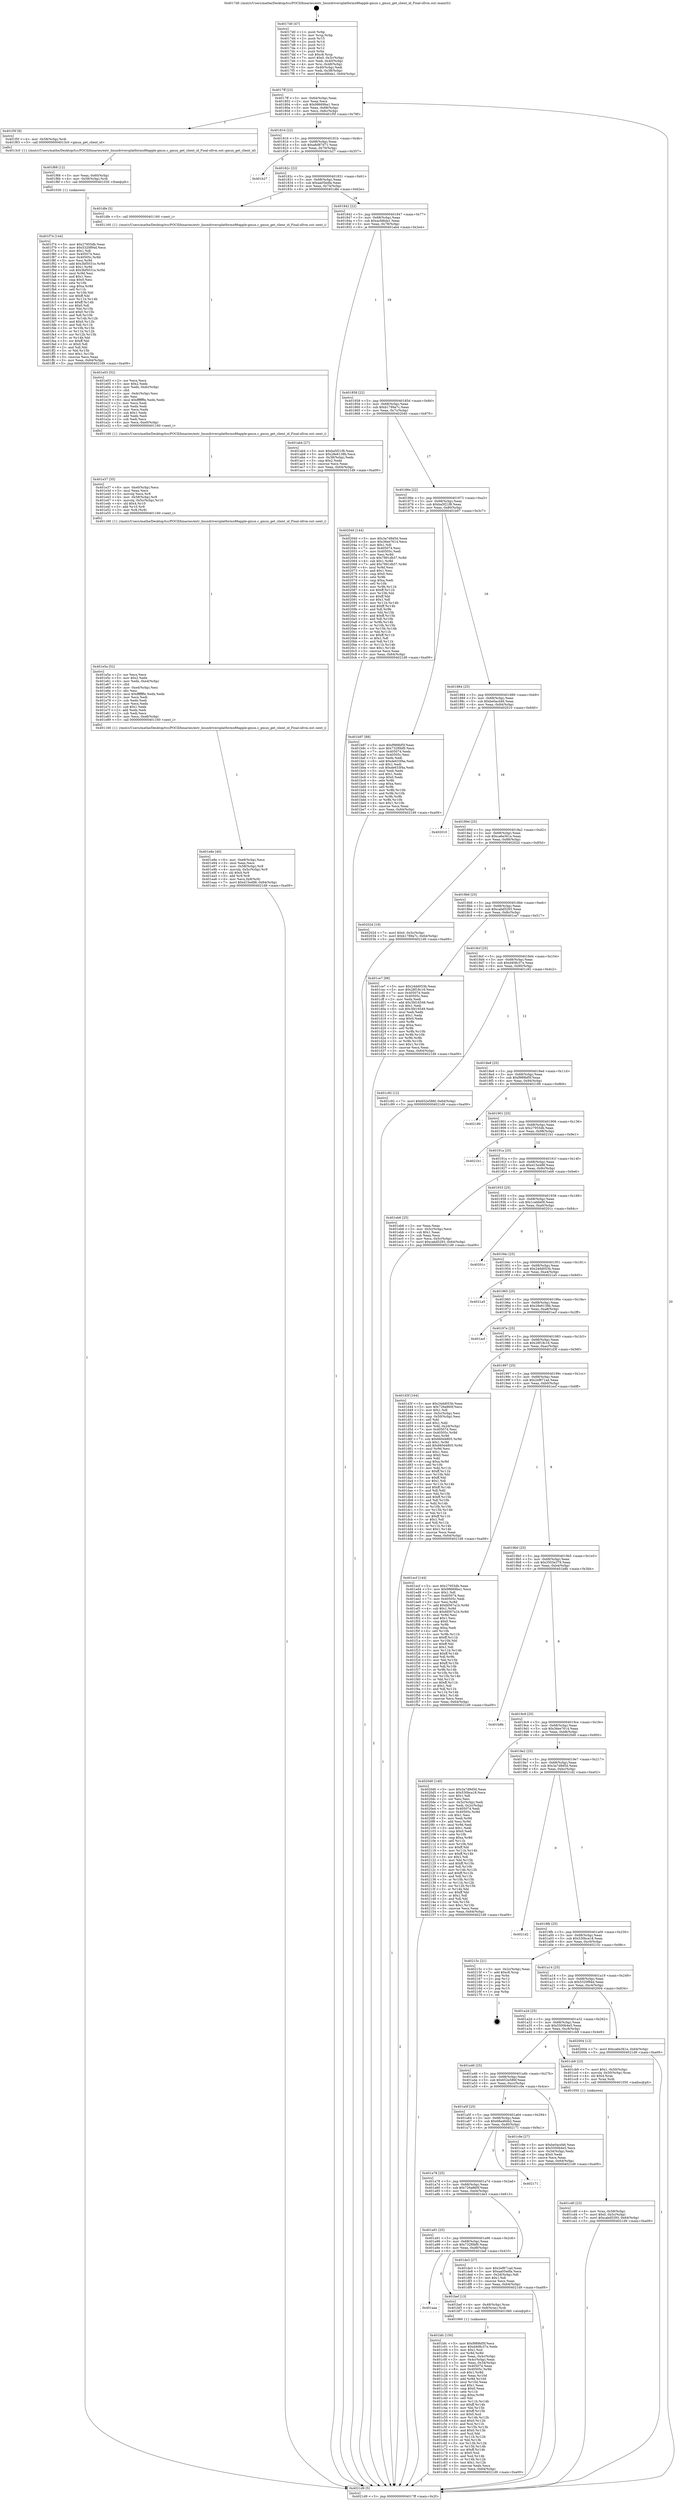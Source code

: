 digraph "0x4017d0" {
  label = "0x4017d0 (/mnt/c/Users/mathe/Desktop/tcc/POCII/binaries/extr_linuxdriversplatformx86apple-gmux.c_gmux_get_client_id_Final-ollvm.out::main(0))"
  labelloc = "t"
  node[shape=record]

  Entry [label="",width=0.3,height=0.3,shape=circle,fillcolor=black,style=filled]
  "0x4017ff" [label="{
     0x4017ff [23]\l
     | [instrs]\l
     &nbsp;&nbsp;0x4017ff \<+3\>: mov -0x64(%rbp),%eax\l
     &nbsp;&nbsp;0x401802 \<+2\>: mov %eax,%ecx\l
     &nbsp;&nbsp;0x401804 \<+6\>: sub $0x98669ba1,%ecx\l
     &nbsp;&nbsp;0x40180a \<+3\>: mov %eax,-0x68(%rbp)\l
     &nbsp;&nbsp;0x40180d \<+3\>: mov %ecx,-0x6c(%rbp)\l
     &nbsp;&nbsp;0x401810 \<+6\>: je 0000000000401f5f \<main+0x78f\>\l
  }"]
  "0x401f5f" [label="{
     0x401f5f [9]\l
     | [instrs]\l
     &nbsp;&nbsp;0x401f5f \<+4\>: mov -0x58(%rbp),%rdi\l
     &nbsp;&nbsp;0x401f63 \<+5\>: call 00000000004013c0 \<gmux_get_client_id\>\l
     | [calls]\l
     &nbsp;&nbsp;0x4013c0 \{1\} (/mnt/c/Users/mathe/Desktop/tcc/POCII/binaries/extr_linuxdriversplatformx86apple-gmux.c_gmux_get_client_id_Final-ollvm.out::gmux_get_client_id)\l
  }"]
  "0x401816" [label="{
     0x401816 [22]\l
     | [instrs]\l
     &nbsp;&nbsp;0x401816 \<+5\>: jmp 000000000040181b \<main+0x4b\>\l
     &nbsp;&nbsp;0x40181b \<+3\>: mov -0x68(%rbp),%eax\l
     &nbsp;&nbsp;0x40181e \<+5\>: sub $0xa8d87d71,%eax\l
     &nbsp;&nbsp;0x401823 \<+3\>: mov %eax,-0x70(%rbp)\l
     &nbsp;&nbsp;0x401826 \<+6\>: je 0000000000401b27 \<main+0x357\>\l
  }"]
  Exit [label="",width=0.3,height=0.3,shape=circle,fillcolor=black,style=filled,peripheries=2]
  "0x401b27" [label="{
     0x401b27\l
  }", style=dashed]
  "0x40182c" [label="{
     0x40182c [22]\l
     | [instrs]\l
     &nbsp;&nbsp;0x40182c \<+5\>: jmp 0000000000401831 \<main+0x61\>\l
     &nbsp;&nbsp;0x401831 \<+3\>: mov -0x68(%rbp),%eax\l
     &nbsp;&nbsp;0x401834 \<+5\>: sub $0xaa05edfa,%eax\l
     &nbsp;&nbsp;0x401839 \<+3\>: mov %eax,-0x74(%rbp)\l
     &nbsp;&nbsp;0x40183c \<+6\>: je 0000000000401dfe \<main+0x62e\>\l
  }"]
  "0x401f74" [label="{
     0x401f74 [144]\l
     | [instrs]\l
     &nbsp;&nbsp;0x401f74 \<+5\>: mov $0x27955db,%eax\l
     &nbsp;&nbsp;0x401f79 \<+5\>: mov $0x5320f94d,%ecx\l
     &nbsp;&nbsp;0x401f7e \<+2\>: mov $0x1,%dl\l
     &nbsp;&nbsp;0x401f80 \<+7\>: mov 0x405074,%esi\l
     &nbsp;&nbsp;0x401f87 \<+8\>: mov 0x40505c,%r8d\l
     &nbsp;&nbsp;0x401f8f \<+3\>: mov %esi,%r9d\l
     &nbsp;&nbsp;0x401f92 \<+7\>: add $0x3bf5031e,%r9d\l
     &nbsp;&nbsp;0x401f99 \<+4\>: sub $0x1,%r9d\l
     &nbsp;&nbsp;0x401f9d \<+7\>: sub $0x3bf5031e,%r9d\l
     &nbsp;&nbsp;0x401fa4 \<+4\>: imul %r9d,%esi\l
     &nbsp;&nbsp;0x401fa8 \<+3\>: and $0x1,%esi\l
     &nbsp;&nbsp;0x401fab \<+3\>: cmp $0x0,%esi\l
     &nbsp;&nbsp;0x401fae \<+4\>: sete %r10b\l
     &nbsp;&nbsp;0x401fb2 \<+4\>: cmp $0xa,%r8d\l
     &nbsp;&nbsp;0x401fb6 \<+4\>: setl %r11b\l
     &nbsp;&nbsp;0x401fba \<+3\>: mov %r10b,%bl\l
     &nbsp;&nbsp;0x401fbd \<+3\>: xor $0xff,%bl\l
     &nbsp;&nbsp;0x401fc0 \<+3\>: mov %r11b,%r14b\l
     &nbsp;&nbsp;0x401fc3 \<+4\>: xor $0xff,%r14b\l
     &nbsp;&nbsp;0x401fc7 \<+3\>: xor $0x0,%dl\l
     &nbsp;&nbsp;0x401fca \<+3\>: mov %bl,%r15b\l
     &nbsp;&nbsp;0x401fcd \<+4\>: and $0x0,%r15b\l
     &nbsp;&nbsp;0x401fd1 \<+3\>: and %dl,%r10b\l
     &nbsp;&nbsp;0x401fd4 \<+3\>: mov %r14b,%r12b\l
     &nbsp;&nbsp;0x401fd7 \<+4\>: and $0x0,%r12b\l
     &nbsp;&nbsp;0x401fdb \<+3\>: and %dl,%r11b\l
     &nbsp;&nbsp;0x401fde \<+3\>: or %r10b,%r15b\l
     &nbsp;&nbsp;0x401fe1 \<+3\>: or %r11b,%r12b\l
     &nbsp;&nbsp;0x401fe4 \<+3\>: xor %r12b,%r15b\l
     &nbsp;&nbsp;0x401fe7 \<+3\>: or %r14b,%bl\l
     &nbsp;&nbsp;0x401fea \<+3\>: xor $0xff,%bl\l
     &nbsp;&nbsp;0x401fed \<+3\>: or $0x0,%dl\l
     &nbsp;&nbsp;0x401ff0 \<+2\>: and %dl,%bl\l
     &nbsp;&nbsp;0x401ff2 \<+3\>: or %bl,%r15b\l
     &nbsp;&nbsp;0x401ff5 \<+4\>: test $0x1,%r15b\l
     &nbsp;&nbsp;0x401ff9 \<+3\>: cmovne %ecx,%eax\l
     &nbsp;&nbsp;0x401ffc \<+3\>: mov %eax,-0x64(%rbp)\l
     &nbsp;&nbsp;0x401fff \<+5\>: jmp 00000000004021d9 \<main+0xa09\>\l
  }"]
  "0x401dfe" [label="{
     0x401dfe [5]\l
     | [instrs]\l
     &nbsp;&nbsp;0x401dfe \<+5\>: call 0000000000401160 \<next_i\>\l
     | [calls]\l
     &nbsp;&nbsp;0x401160 \{1\} (/mnt/c/Users/mathe/Desktop/tcc/POCII/binaries/extr_linuxdriversplatformx86apple-gmux.c_gmux_get_client_id_Final-ollvm.out::next_i)\l
  }"]
  "0x401842" [label="{
     0x401842 [22]\l
     | [instrs]\l
     &nbsp;&nbsp;0x401842 \<+5\>: jmp 0000000000401847 \<main+0x77\>\l
     &nbsp;&nbsp;0x401847 \<+3\>: mov -0x68(%rbp),%eax\l
     &nbsp;&nbsp;0x40184a \<+5\>: sub $0xacfd6da1,%eax\l
     &nbsp;&nbsp;0x40184f \<+3\>: mov %eax,-0x78(%rbp)\l
     &nbsp;&nbsp;0x401852 \<+6\>: je 0000000000401ab4 \<main+0x2e4\>\l
  }"]
  "0x401f68" [label="{
     0x401f68 [12]\l
     | [instrs]\l
     &nbsp;&nbsp;0x401f68 \<+3\>: mov %eax,-0x60(%rbp)\l
     &nbsp;&nbsp;0x401f6b \<+4\>: mov -0x58(%rbp),%rdi\l
     &nbsp;&nbsp;0x401f6f \<+5\>: call 0000000000401030 \<free@plt\>\l
     | [calls]\l
     &nbsp;&nbsp;0x401030 \{1\} (unknown)\l
  }"]
  "0x401ab4" [label="{
     0x401ab4 [27]\l
     | [instrs]\l
     &nbsp;&nbsp;0x401ab4 \<+5\>: mov $0xba5f21f6,%eax\l
     &nbsp;&nbsp;0x401ab9 \<+5\>: mov $0x28e6138b,%ecx\l
     &nbsp;&nbsp;0x401abe \<+3\>: mov -0x38(%rbp),%edx\l
     &nbsp;&nbsp;0x401ac1 \<+3\>: cmp $0x2,%edx\l
     &nbsp;&nbsp;0x401ac4 \<+3\>: cmovne %ecx,%eax\l
     &nbsp;&nbsp;0x401ac7 \<+3\>: mov %eax,-0x64(%rbp)\l
     &nbsp;&nbsp;0x401aca \<+5\>: jmp 00000000004021d9 \<main+0xa09\>\l
  }"]
  "0x401858" [label="{
     0x401858 [22]\l
     | [instrs]\l
     &nbsp;&nbsp;0x401858 \<+5\>: jmp 000000000040185d \<main+0x8d\>\l
     &nbsp;&nbsp;0x40185d \<+3\>: mov -0x68(%rbp),%eax\l
     &nbsp;&nbsp;0x401860 \<+5\>: sub $0xb1789a7c,%eax\l
     &nbsp;&nbsp;0x401865 \<+3\>: mov %eax,-0x7c(%rbp)\l
     &nbsp;&nbsp;0x401868 \<+6\>: je 0000000000402040 \<main+0x870\>\l
  }"]
  "0x4021d9" [label="{
     0x4021d9 [5]\l
     | [instrs]\l
     &nbsp;&nbsp;0x4021d9 \<+5\>: jmp 00000000004017ff \<main+0x2f\>\l
  }"]
  "0x4017d0" [label="{
     0x4017d0 [47]\l
     | [instrs]\l
     &nbsp;&nbsp;0x4017d0 \<+1\>: push %rbp\l
     &nbsp;&nbsp;0x4017d1 \<+3\>: mov %rsp,%rbp\l
     &nbsp;&nbsp;0x4017d4 \<+2\>: push %r15\l
     &nbsp;&nbsp;0x4017d6 \<+2\>: push %r14\l
     &nbsp;&nbsp;0x4017d8 \<+2\>: push %r13\l
     &nbsp;&nbsp;0x4017da \<+2\>: push %r12\l
     &nbsp;&nbsp;0x4017dc \<+1\>: push %rbx\l
     &nbsp;&nbsp;0x4017dd \<+7\>: sub $0xc8,%rsp\l
     &nbsp;&nbsp;0x4017e4 \<+7\>: movl $0x0,-0x3c(%rbp)\l
     &nbsp;&nbsp;0x4017eb \<+3\>: mov %edi,-0x40(%rbp)\l
     &nbsp;&nbsp;0x4017ee \<+4\>: mov %rsi,-0x48(%rbp)\l
     &nbsp;&nbsp;0x4017f2 \<+3\>: mov -0x40(%rbp),%edi\l
     &nbsp;&nbsp;0x4017f5 \<+3\>: mov %edi,-0x38(%rbp)\l
     &nbsp;&nbsp;0x4017f8 \<+7\>: movl $0xacfd6da1,-0x64(%rbp)\l
  }"]
  "0x401e8e" [label="{
     0x401e8e [40]\l
     | [instrs]\l
     &nbsp;&nbsp;0x401e8e \<+6\>: mov -0xe8(%rbp),%ecx\l
     &nbsp;&nbsp;0x401e94 \<+3\>: imul %eax,%ecx\l
     &nbsp;&nbsp;0x401e97 \<+4\>: mov -0x58(%rbp),%r8\l
     &nbsp;&nbsp;0x401e9b \<+4\>: movslq -0x5c(%rbp),%r9\l
     &nbsp;&nbsp;0x401e9f \<+4\>: shl $0x4,%r9\l
     &nbsp;&nbsp;0x401ea3 \<+3\>: add %r9,%r8\l
     &nbsp;&nbsp;0x401ea6 \<+4\>: mov %ecx,0x8(%r8)\l
     &nbsp;&nbsp;0x401eaa \<+7\>: movl $0xd15e488,-0x64(%rbp)\l
     &nbsp;&nbsp;0x401eb1 \<+5\>: jmp 00000000004021d9 \<main+0xa09\>\l
  }"]
  "0x402040" [label="{
     0x402040 [144]\l
     | [instrs]\l
     &nbsp;&nbsp;0x402040 \<+5\>: mov $0x3a7d9d5d,%eax\l
     &nbsp;&nbsp;0x402045 \<+5\>: mov $0x36ee7614,%ecx\l
     &nbsp;&nbsp;0x40204a \<+2\>: mov $0x1,%dl\l
     &nbsp;&nbsp;0x40204c \<+7\>: mov 0x405074,%esi\l
     &nbsp;&nbsp;0x402053 \<+7\>: mov 0x40505c,%edi\l
     &nbsp;&nbsp;0x40205a \<+3\>: mov %esi,%r8d\l
     &nbsp;&nbsp;0x40205d \<+7\>: sub $0x7891db57,%r8d\l
     &nbsp;&nbsp;0x402064 \<+4\>: sub $0x1,%r8d\l
     &nbsp;&nbsp;0x402068 \<+7\>: add $0x7891db57,%r8d\l
     &nbsp;&nbsp;0x40206f \<+4\>: imul %r8d,%esi\l
     &nbsp;&nbsp;0x402073 \<+3\>: and $0x1,%esi\l
     &nbsp;&nbsp;0x402076 \<+3\>: cmp $0x0,%esi\l
     &nbsp;&nbsp;0x402079 \<+4\>: sete %r9b\l
     &nbsp;&nbsp;0x40207d \<+3\>: cmp $0xa,%edi\l
     &nbsp;&nbsp;0x402080 \<+4\>: setl %r10b\l
     &nbsp;&nbsp;0x402084 \<+3\>: mov %r9b,%r11b\l
     &nbsp;&nbsp;0x402087 \<+4\>: xor $0xff,%r11b\l
     &nbsp;&nbsp;0x40208b \<+3\>: mov %r10b,%bl\l
     &nbsp;&nbsp;0x40208e \<+3\>: xor $0xff,%bl\l
     &nbsp;&nbsp;0x402091 \<+3\>: xor $0x1,%dl\l
     &nbsp;&nbsp;0x402094 \<+3\>: mov %r11b,%r14b\l
     &nbsp;&nbsp;0x402097 \<+4\>: and $0xff,%r14b\l
     &nbsp;&nbsp;0x40209b \<+3\>: and %dl,%r9b\l
     &nbsp;&nbsp;0x40209e \<+3\>: mov %bl,%r15b\l
     &nbsp;&nbsp;0x4020a1 \<+4\>: and $0xff,%r15b\l
     &nbsp;&nbsp;0x4020a5 \<+3\>: and %dl,%r10b\l
     &nbsp;&nbsp;0x4020a8 \<+3\>: or %r9b,%r14b\l
     &nbsp;&nbsp;0x4020ab \<+3\>: or %r10b,%r15b\l
     &nbsp;&nbsp;0x4020ae \<+3\>: xor %r15b,%r14b\l
     &nbsp;&nbsp;0x4020b1 \<+3\>: or %bl,%r11b\l
     &nbsp;&nbsp;0x4020b4 \<+4\>: xor $0xff,%r11b\l
     &nbsp;&nbsp;0x4020b8 \<+3\>: or $0x1,%dl\l
     &nbsp;&nbsp;0x4020bb \<+3\>: and %dl,%r11b\l
     &nbsp;&nbsp;0x4020be \<+3\>: or %r11b,%r14b\l
     &nbsp;&nbsp;0x4020c1 \<+4\>: test $0x1,%r14b\l
     &nbsp;&nbsp;0x4020c5 \<+3\>: cmovne %ecx,%eax\l
     &nbsp;&nbsp;0x4020c8 \<+3\>: mov %eax,-0x64(%rbp)\l
     &nbsp;&nbsp;0x4020cb \<+5\>: jmp 00000000004021d9 \<main+0xa09\>\l
  }"]
  "0x40186e" [label="{
     0x40186e [22]\l
     | [instrs]\l
     &nbsp;&nbsp;0x40186e \<+5\>: jmp 0000000000401873 \<main+0xa3\>\l
     &nbsp;&nbsp;0x401873 \<+3\>: mov -0x68(%rbp),%eax\l
     &nbsp;&nbsp;0x401876 \<+5\>: sub $0xba5f21f6,%eax\l
     &nbsp;&nbsp;0x40187b \<+3\>: mov %eax,-0x80(%rbp)\l
     &nbsp;&nbsp;0x40187e \<+6\>: je 0000000000401b97 \<main+0x3c7\>\l
  }"]
  "0x401e5a" [label="{
     0x401e5a [52]\l
     | [instrs]\l
     &nbsp;&nbsp;0x401e5a \<+2\>: xor %ecx,%ecx\l
     &nbsp;&nbsp;0x401e5c \<+5\>: mov $0x2,%edx\l
     &nbsp;&nbsp;0x401e61 \<+6\>: mov %edx,-0xe4(%rbp)\l
     &nbsp;&nbsp;0x401e67 \<+1\>: cltd\l
     &nbsp;&nbsp;0x401e68 \<+6\>: mov -0xe4(%rbp),%esi\l
     &nbsp;&nbsp;0x401e6e \<+2\>: idiv %esi\l
     &nbsp;&nbsp;0x401e70 \<+6\>: imul $0xfffffffe,%edx,%edx\l
     &nbsp;&nbsp;0x401e76 \<+2\>: mov %ecx,%edi\l
     &nbsp;&nbsp;0x401e78 \<+2\>: sub %edx,%edi\l
     &nbsp;&nbsp;0x401e7a \<+2\>: mov %ecx,%edx\l
     &nbsp;&nbsp;0x401e7c \<+3\>: sub $0x1,%edx\l
     &nbsp;&nbsp;0x401e7f \<+2\>: add %edx,%edi\l
     &nbsp;&nbsp;0x401e81 \<+2\>: sub %edi,%ecx\l
     &nbsp;&nbsp;0x401e83 \<+6\>: mov %ecx,-0xe8(%rbp)\l
     &nbsp;&nbsp;0x401e89 \<+5\>: call 0000000000401160 \<next_i\>\l
     | [calls]\l
     &nbsp;&nbsp;0x401160 \{1\} (/mnt/c/Users/mathe/Desktop/tcc/POCII/binaries/extr_linuxdriversplatformx86apple-gmux.c_gmux_get_client_id_Final-ollvm.out::next_i)\l
  }"]
  "0x401b97" [label="{
     0x401b97 [88]\l
     | [instrs]\l
     &nbsp;&nbsp;0x401b97 \<+5\>: mov $0xf989bf5f,%eax\l
     &nbsp;&nbsp;0x401b9c \<+5\>: mov $0x732f0bf0,%ecx\l
     &nbsp;&nbsp;0x401ba1 \<+7\>: mov 0x405074,%edx\l
     &nbsp;&nbsp;0x401ba8 \<+7\>: mov 0x40505c,%esi\l
     &nbsp;&nbsp;0x401baf \<+2\>: mov %edx,%edi\l
     &nbsp;&nbsp;0x401bb1 \<+6\>: add $0xde633f4a,%edi\l
     &nbsp;&nbsp;0x401bb7 \<+3\>: sub $0x1,%edi\l
     &nbsp;&nbsp;0x401bba \<+6\>: sub $0xde633f4a,%edi\l
     &nbsp;&nbsp;0x401bc0 \<+3\>: imul %edi,%edx\l
     &nbsp;&nbsp;0x401bc3 \<+3\>: and $0x1,%edx\l
     &nbsp;&nbsp;0x401bc6 \<+3\>: cmp $0x0,%edx\l
     &nbsp;&nbsp;0x401bc9 \<+4\>: sete %r8b\l
     &nbsp;&nbsp;0x401bcd \<+3\>: cmp $0xa,%esi\l
     &nbsp;&nbsp;0x401bd0 \<+4\>: setl %r9b\l
     &nbsp;&nbsp;0x401bd4 \<+3\>: mov %r8b,%r10b\l
     &nbsp;&nbsp;0x401bd7 \<+3\>: and %r9b,%r10b\l
     &nbsp;&nbsp;0x401bda \<+3\>: xor %r9b,%r8b\l
     &nbsp;&nbsp;0x401bdd \<+3\>: or %r8b,%r10b\l
     &nbsp;&nbsp;0x401be0 \<+4\>: test $0x1,%r10b\l
     &nbsp;&nbsp;0x401be4 \<+3\>: cmovne %ecx,%eax\l
     &nbsp;&nbsp;0x401be7 \<+3\>: mov %eax,-0x64(%rbp)\l
     &nbsp;&nbsp;0x401bea \<+5\>: jmp 00000000004021d9 \<main+0xa09\>\l
  }"]
  "0x401884" [label="{
     0x401884 [25]\l
     | [instrs]\l
     &nbsp;&nbsp;0x401884 \<+5\>: jmp 0000000000401889 \<main+0xb9\>\l
     &nbsp;&nbsp;0x401889 \<+3\>: mov -0x68(%rbp),%eax\l
     &nbsp;&nbsp;0x40188c \<+5\>: sub $0xbe0acd46,%eax\l
     &nbsp;&nbsp;0x401891 \<+6\>: mov %eax,-0x84(%rbp)\l
     &nbsp;&nbsp;0x401897 \<+6\>: je 0000000000402010 \<main+0x840\>\l
  }"]
  "0x401e37" [label="{
     0x401e37 [35]\l
     | [instrs]\l
     &nbsp;&nbsp;0x401e37 \<+6\>: mov -0xe0(%rbp),%ecx\l
     &nbsp;&nbsp;0x401e3d \<+3\>: imul %eax,%ecx\l
     &nbsp;&nbsp;0x401e40 \<+3\>: movslq %ecx,%r8\l
     &nbsp;&nbsp;0x401e43 \<+4\>: mov -0x58(%rbp),%r9\l
     &nbsp;&nbsp;0x401e47 \<+4\>: movslq -0x5c(%rbp),%r10\l
     &nbsp;&nbsp;0x401e4b \<+4\>: shl $0x4,%r10\l
     &nbsp;&nbsp;0x401e4f \<+3\>: add %r10,%r9\l
     &nbsp;&nbsp;0x401e52 \<+3\>: mov %r8,(%r9)\l
     &nbsp;&nbsp;0x401e55 \<+5\>: call 0000000000401160 \<next_i\>\l
     | [calls]\l
     &nbsp;&nbsp;0x401160 \{1\} (/mnt/c/Users/mathe/Desktop/tcc/POCII/binaries/extr_linuxdriversplatformx86apple-gmux.c_gmux_get_client_id_Final-ollvm.out::next_i)\l
  }"]
  "0x402010" [label="{
     0x402010\l
  }", style=dashed]
  "0x40189d" [label="{
     0x40189d [25]\l
     | [instrs]\l
     &nbsp;&nbsp;0x40189d \<+5\>: jmp 00000000004018a2 \<main+0xd2\>\l
     &nbsp;&nbsp;0x4018a2 \<+3\>: mov -0x68(%rbp),%eax\l
     &nbsp;&nbsp;0x4018a5 \<+5\>: sub $0xca6e361e,%eax\l
     &nbsp;&nbsp;0x4018aa \<+6\>: mov %eax,-0x88(%rbp)\l
     &nbsp;&nbsp;0x4018b0 \<+6\>: je 000000000040202d \<main+0x85d\>\l
  }"]
  "0x401e03" [label="{
     0x401e03 [52]\l
     | [instrs]\l
     &nbsp;&nbsp;0x401e03 \<+2\>: xor %ecx,%ecx\l
     &nbsp;&nbsp;0x401e05 \<+5\>: mov $0x2,%edx\l
     &nbsp;&nbsp;0x401e0a \<+6\>: mov %edx,-0xdc(%rbp)\l
     &nbsp;&nbsp;0x401e10 \<+1\>: cltd\l
     &nbsp;&nbsp;0x401e11 \<+6\>: mov -0xdc(%rbp),%esi\l
     &nbsp;&nbsp;0x401e17 \<+2\>: idiv %esi\l
     &nbsp;&nbsp;0x401e19 \<+6\>: imul $0xfffffffe,%edx,%edx\l
     &nbsp;&nbsp;0x401e1f \<+2\>: mov %ecx,%edi\l
     &nbsp;&nbsp;0x401e21 \<+2\>: sub %edx,%edi\l
     &nbsp;&nbsp;0x401e23 \<+2\>: mov %ecx,%edx\l
     &nbsp;&nbsp;0x401e25 \<+3\>: sub $0x1,%edx\l
     &nbsp;&nbsp;0x401e28 \<+2\>: add %edx,%edi\l
     &nbsp;&nbsp;0x401e2a \<+2\>: sub %edi,%ecx\l
     &nbsp;&nbsp;0x401e2c \<+6\>: mov %ecx,-0xe0(%rbp)\l
     &nbsp;&nbsp;0x401e32 \<+5\>: call 0000000000401160 \<next_i\>\l
     | [calls]\l
     &nbsp;&nbsp;0x401160 \{1\} (/mnt/c/Users/mathe/Desktop/tcc/POCII/binaries/extr_linuxdriversplatformx86apple-gmux.c_gmux_get_client_id_Final-ollvm.out::next_i)\l
  }"]
  "0x40202d" [label="{
     0x40202d [19]\l
     | [instrs]\l
     &nbsp;&nbsp;0x40202d \<+7\>: movl $0x0,-0x3c(%rbp)\l
     &nbsp;&nbsp;0x402034 \<+7\>: movl $0xb1789a7c,-0x64(%rbp)\l
     &nbsp;&nbsp;0x40203b \<+5\>: jmp 00000000004021d9 \<main+0xa09\>\l
  }"]
  "0x4018b6" [label="{
     0x4018b6 [25]\l
     | [instrs]\l
     &nbsp;&nbsp;0x4018b6 \<+5\>: jmp 00000000004018bb \<main+0xeb\>\l
     &nbsp;&nbsp;0x4018bb \<+3\>: mov -0x68(%rbp),%eax\l
     &nbsp;&nbsp;0x4018be \<+5\>: sub $0xcabd5293,%eax\l
     &nbsp;&nbsp;0x4018c3 \<+6\>: mov %eax,-0x8c(%rbp)\l
     &nbsp;&nbsp;0x4018c9 \<+6\>: je 0000000000401ce7 \<main+0x517\>\l
  }"]
  "0x401cd0" [label="{
     0x401cd0 [23]\l
     | [instrs]\l
     &nbsp;&nbsp;0x401cd0 \<+4\>: mov %rax,-0x58(%rbp)\l
     &nbsp;&nbsp;0x401cd4 \<+7\>: movl $0x0,-0x5c(%rbp)\l
     &nbsp;&nbsp;0x401cdb \<+7\>: movl $0xcabd5293,-0x64(%rbp)\l
     &nbsp;&nbsp;0x401ce2 \<+5\>: jmp 00000000004021d9 \<main+0xa09\>\l
  }"]
  "0x401ce7" [label="{
     0x401ce7 [88]\l
     | [instrs]\l
     &nbsp;&nbsp;0x401ce7 \<+5\>: mov $0x24dd053b,%eax\l
     &nbsp;&nbsp;0x401cec \<+5\>: mov $0x28f18c16,%ecx\l
     &nbsp;&nbsp;0x401cf1 \<+7\>: mov 0x405074,%edx\l
     &nbsp;&nbsp;0x401cf8 \<+7\>: mov 0x40505c,%esi\l
     &nbsp;&nbsp;0x401cff \<+2\>: mov %edx,%edi\l
     &nbsp;&nbsp;0x401d01 \<+6\>: add $0x3fd16549,%edi\l
     &nbsp;&nbsp;0x401d07 \<+3\>: sub $0x1,%edi\l
     &nbsp;&nbsp;0x401d0a \<+6\>: sub $0x3fd16549,%edi\l
     &nbsp;&nbsp;0x401d10 \<+3\>: imul %edi,%edx\l
     &nbsp;&nbsp;0x401d13 \<+3\>: and $0x1,%edx\l
     &nbsp;&nbsp;0x401d16 \<+3\>: cmp $0x0,%edx\l
     &nbsp;&nbsp;0x401d19 \<+4\>: sete %r8b\l
     &nbsp;&nbsp;0x401d1d \<+3\>: cmp $0xa,%esi\l
     &nbsp;&nbsp;0x401d20 \<+4\>: setl %r9b\l
     &nbsp;&nbsp;0x401d24 \<+3\>: mov %r8b,%r10b\l
     &nbsp;&nbsp;0x401d27 \<+3\>: and %r9b,%r10b\l
     &nbsp;&nbsp;0x401d2a \<+3\>: xor %r9b,%r8b\l
     &nbsp;&nbsp;0x401d2d \<+3\>: or %r8b,%r10b\l
     &nbsp;&nbsp;0x401d30 \<+4\>: test $0x1,%r10b\l
     &nbsp;&nbsp;0x401d34 \<+3\>: cmovne %ecx,%eax\l
     &nbsp;&nbsp;0x401d37 \<+3\>: mov %eax,-0x64(%rbp)\l
     &nbsp;&nbsp;0x401d3a \<+5\>: jmp 00000000004021d9 \<main+0xa09\>\l
  }"]
  "0x4018cf" [label="{
     0x4018cf [25]\l
     | [instrs]\l
     &nbsp;&nbsp;0x4018cf \<+5\>: jmp 00000000004018d4 \<main+0x104\>\l
     &nbsp;&nbsp;0x4018d4 \<+3\>: mov -0x68(%rbp),%eax\l
     &nbsp;&nbsp;0x4018d7 \<+5\>: sub $0xd408c37e,%eax\l
     &nbsp;&nbsp;0x4018dc \<+6\>: mov %eax,-0x90(%rbp)\l
     &nbsp;&nbsp;0x4018e2 \<+6\>: je 0000000000401c92 \<main+0x4c2\>\l
  }"]
  "0x401bfc" [label="{
     0x401bfc [150]\l
     | [instrs]\l
     &nbsp;&nbsp;0x401bfc \<+5\>: mov $0xf989bf5f,%ecx\l
     &nbsp;&nbsp;0x401c01 \<+5\>: mov $0xd408c37e,%edx\l
     &nbsp;&nbsp;0x401c06 \<+3\>: mov $0x1,%sil\l
     &nbsp;&nbsp;0x401c09 \<+3\>: xor %r8d,%r8d\l
     &nbsp;&nbsp;0x401c0c \<+3\>: mov %eax,-0x4c(%rbp)\l
     &nbsp;&nbsp;0x401c0f \<+3\>: mov -0x4c(%rbp),%eax\l
     &nbsp;&nbsp;0x401c12 \<+3\>: mov %eax,-0x34(%rbp)\l
     &nbsp;&nbsp;0x401c15 \<+7\>: mov 0x405074,%eax\l
     &nbsp;&nbsp;0x401c1c \<+8\>: mov 0x40505c,%r9d\l
     &nbsp;&nbsp;0x401c24 \<+4\>: sub $0x1,%r8d\l
     &nbsp;&nbsp;0x401c28 \<+3\>: mov %eax,%r10d\l
     &nbsp;&nbsp;0x401c2b \<+3\>: add %r8d,%r10d\l
     &nbsp;&nbsp;0x401c2e \<+4\>: imul %r10d,%eax\l
     &nbsp;&nbsp;0x401c32 \<+3\>: and $0x1,%eax\l
     &nbsp;&nbsp;0x401c35 \<+3\>: cmp $0x0,%eax\l
     &nbsp;&nbsp;0x401c38 \<+4\>: sete %r11b\l
     &nbsp;&nbsp;0x401c3c \<+4\>: cmp $0xa,%r9d\l
     &nbsp;&nbsp;0x401c40 \<+3\>: setl %bl\l
     &nbsp;&nbsp;0x401c43 \<+3\>: mov %r11b,%r14b\l
     &nbsp;&nbsp;0x401c46 \<+4\>: xor $0xff,%r14b\l
     &nbsp;&nbsp;0x401c4a \<+3\>: mov %bl,%r15b\l
     &nbsp;&nbsp;0x401c4d \<+4\>: xor $0xff,%r15b\l
     &nbsp;&nbsp;0x401c51 \<+4\>: xor $0x0,%sil\l
     &nbsp;&nbsp;0x401c55 \<+3\>: mov %r14b,%r12b\l
     &nbsp;&nbsp;0x401c58 \<+4\>: and $0x0,%r12b\l
     &nbsp;&nbsp;0x401c5c \<+3\>: and %sil,%r11b\l
     &nbsp;&nbsp;0x401c5f \<+3\>: mov %r15b,%r13b\l
     &nbsp;&nbsp;0x401c62 \<+4\>: and $0x0,%r13b\l
     &nbsp;&nbsp;0x401c66 \<+3\>: and %sil,%bl\l
     &nbsp;&nbsp;0x401c69 \<+3\>: or %r11b,%r12b\l
     &nbsp;&nbsp;0x401c6c \<+3\>: or %bl,%r13b\l
     &nbsp;&nbsp;0x401c6f \<+3\>: xor %r13b,%r12b\l
     &nbsp;&nbsp;0x401c72 \<+3\>: or %r15b,%r14b\l
     &nbsp;&nbsp;0x401c75 \<+4\>: xor $0xff,%r14b\l
     &nbsp;&nbsp;0x401c79 \<+4\>: or $0x0,%sil\l
     &nbsp;&nbsp;0x401c7d \<+3\>: and %sil,%r14b\l
     &nbsp;&nbsp;0x401c80 \<+3\>: or %r14b,%r12b\l
     &nbsp;&nbsp;0x401c83 \<+4\>: test $0x1,%r12b\l
     &nbsp;&nbsp;0x401c87 \<+3\>: cmovne %edx,%ecx\l
     &nbsp;&nbsp;0x401c8a \<+3\>: mov %ecx,-0x64(%rbp)\l
     &nbsp;&nbsp;0x401c8d \<+5\>: jmp 00000000004021d9 \<main+0xa09\>\l
  }"]
  "0x401c92" [label="{
     0x401c92 [12]\l
     | [instrs]\l
     &nbsp;&nbsp;0x401c92 \<+7\>: movl $0x652e586f,-0x64(%rbp)\l
     &nbsp;&nbsp;0x401c99 \<+5\>: jmp 00000000004021d9 \<main+0xa09\>\l
  }"]
  "0x4018e8" [label="{
     0x4018e8 [25]\l
     | [instrs]\l
     &nbsp;&nbsp;0x4018e8 \<+5\>: jmp 00000000004018ed \<main+0x11d\>\l
     &nbsp;&nbsp;0x4018ed \<+3\>: mov -0x68(%rbp),%eax\l
     &nbsp;&nbsp;0x4018f0 \<+5\>: sub $0xf989bf5f,%eax\l
     &nbsp;&nbsp;0x4018f5 \<+6\>: mov %eax,-0x94(%rbp)\l
     &nbsp;&nbsp;0x4018fb \<+6\>: je 0000000000402189 \<main+0x9b9\>\l
  }"]
  "0x401aaa" [label="{
     0x401aaa\l
  }", style=dashed]
  "0x402189" [label="{
     0x402189\l
  }", style=dashed]
  "0x401901" [label="{
     0x401901 [25]\l
     | [instrs]\l
     &nbsp;&nbsp;0x401901 \<+5\>: jmp 0000000000401906 \<main+0x136\>\l
     &nbsp;&nbsp;0x401906 \<+3\>: mov -0x68(%rbp),%eax\l
     &nbsp;&nbsp;0x401909 \<+5\>: sub $0x27955db,%eax\l
     &nbsp;&nbsp;0x40190e \<+6\>: mov %eax,-0x98(%rbp)\l
     &nbsp;&nbsp;0x401914 \<+6\>: je 00000000004021b1 \<main+0x9e1\>\l
  }"]
  "0x401bef" [label="{
     0x401bef [13]\l
     | [instrs]\l
     &nbsp;&nbsp;0x401bef \<+4\>: mov -0x48(%rbp),%rax\l
     &nbsp;&nbsp;0x401bf3 \<+4\>: mov 0x8(%rax),%rdi\l
     &nbsp;&nbsp;0x401bf7 \<+5\>: call 0000000000401060 \<atoi@plt\>\l
     | [calls]\l
     &nbsp;&nbsp;0x401060 \{1\} (unknown)\l
  }"]
  "0x4021b1" [label="{
     0x4021b1\l
  }", style=dashed]
  "0x40191a" [label="{
     0x40191a [25]\l
     | [instrs]\l
     &nbsp;&nbsp;0x40191a \<+5\>: jmp 000000000040191f \<main+0x14f\>\l
     &nbsp;&nbsp;0x40191f \<+3\>: mov -0x68(%rbp),%eax\l
     &nbsp;&nbsp;0x401922 \<+5\>: sub $0xd15e488,%eax\l
     &nbsp;&nbsp;0x401927 \<+6\>: mov %eax,-0x9c(%rbp)\l
     &nbsp;&nbsp;0x40192d \<+6\>: je 0000000000401eb6 \<main+0x6e6\>\l
  }"]
  "0x401a91" [label="{
     0x401a91 [25]\l
     | [instrs]\l
     &nbsp;&nbsp;0x401a91 \<+5\>: jmp 0000000000401a96 \<main+0x2c6\>\l
     &nbsp;&nbsp;0x401a96 \<+3\>: mov -0x68(%rbp),%eax\l
     &nbsp;&nbsp;0x401a99 \<+5\>: sub $0x732f0bf0,%eax\l
     &nbsp;&nbsp;0x401a9e \<+6\>: mov %eax,-0xd8(%rbp)\l
     &nbsp;&nbsp;0x401aa4 \<+6\>: je 0000000000401bef \<main+0x41f\>\l
  }"]
  "0x401eb6" [label="{
     0x401eb6 [25]\l
     | [instrs]\l
     &nbsp;&nbsp;0x401eb6 \<+2\>: xor %eax,%eax\l
     &nbsp;&nbsp;0x401eb8 \<+3\>: mov -0x5c(%rbp),%ecx\l
     &nbsp;&nbsp;0x401ebb \<+3\>: sub $0x1,%eax\l
     &nbsp;&nbsp;0x401ebe \<+2\>: sub %eax,%ecx\l
     &nbsp;&nbsp;0x401ec0 \<+3\>: mov %ecx,-0x5c(%rbp)\l
     &nbsp;&nbsp;0x401ec3 \<+7\>: movl $0xcabd5293,-0x64(%rbp)\l
     &nbsp;&nbsp;0x401eca \<+5\>: jmp 00000000004021d9 \<main+0xa09\>\l
  }"]
  "0x401933" [label="{
     0x401933 [25]\l
     | [instrs]\l
     &nbsp;&nbsp;0x401933 \<+5\>: jmp 0000000000401938 \<main+0x168\>\l
     &nbsp;&nbsp;0x401938 \<+3\>: mov -0x68(%rbp),%eax\l
     &nbsp;&nbsp;0x40193b \<+5\>: sub $0x1cebfa09,%eax\l
     &nbsp;&nbsp;0x401940 \<+6\>: mov %eax,-0xa0(%rbp)\l
     &nbsp;&nbsp;0x401946 \<+6\>: je 000000000040201c \<main+0x84c\>\l
  }"]
  "0x401de3" [label="{
     0x401de3 [27]\l
     | [instrs]\l
     &nbsp;&nbsp;0x401de3 \<+5\>: mov $0x2ef871ad,%eax\l
     &nbsp;&nbsp;0x401de8 \<+5\>: mov $0xaa05edfa,%ecx\l
     &nbsp;&nbsp;0x401ded \<+3\>: mov -0x2d(%rbp),%dl\l
     &nbsp;&nbsp;0x401df0 \<+3\>: test $0x1,%dl\l
     &nbsp;&nbsp;0x401df3 \<+3\>: cmovne %ecx,%eax\l
     &nbsp;&nbsp;0x401df6 \<+3\>: mov %eax,-0x64(%rbp)\l
     &nbsp;&nbsp;0x401df9 \<+5\>: jmp 00000000004021d9 \<main+0xa09\>\l
  }"]
  "0x40201c" [label="{
     0x40201c\l
  }", style=dashed]
  "0x40194c" [label="{
     0x40194c [25]\l
     | [instrs]\l
     &nbsp;&nbsp;0x40194c \<+5\>: jmp 0000000000401951 \<main+0x181\>\l
     &nbsp;&nbsp;0x401951 \<+3\>: mov -0x68(%rbp),%eax\l
     &nbsp;&nbsp;0x401954 \<+5\>: sub $0x24dd053b,%eax\l
     &nbsp;&nbsp;0x401959 \<+6\>: mov %eax,-0xa4(%rbp)\l
     &nbsp;&nbsp;0x40195f \<+6\>: je 00000000004021a5 \<main+0x9d5\>\l
  }"]
  "0x401a78" [label="{
     0x401a78 [25]\l
     | [instrs]\l
     &nbsp;&nbsp;0x401a78 \<+5\>: jmp 0000000000401a7d \<main+0x2ad\>\l
     &nbsp;&nbsp;0x401a7d \<+3\>: mov -0x68(%rbp),%eax\l
     &nbsp;&nbsp;0x401a80 \<+5\>: sub $0x726a860f,%eax\l
     &nbsp;&nbsp;0x401a85 \<+6\>: mov %eax,-0xd4(%rbp)\l
     &nbsp;&nbsp;0x401a8b \<+6\>: je 0000000000401de3 \<main+0x613\>\l
  }"]
  "0x4021a5" [label="{
     0x4021a5\l
  }", style=dashed]
  "0x401965" [label="{
     0x401965 [25]\l
     | [instrs]\l
     &nbsp;&nbsp;0x401965 \<+5\>: jmp 000000000040196a \<main+0x19a\>\l
     &nbsp;&nbsp;0x40196a \<+3\>: mov -0x68(%rbp),%eax\l
     &nbsp;&nbsp;0x40196d \<+5\>: sub $0x28e6138b,%eax\l
     &nbsp;&nbsp;0x401972 \<+6\>: mov %eax,-0xa8(%rbp)\l
     &nbsp;&nbsp;0x401978 \<+6\>: je 0000000000401acf \<main+0x2ff\>\l
  }"]
  "0x402171" [label="{
     0x402171\l
  }", style=dashed]
  "0x401acf" [label="{
     0x401acf\l
  }", style=dashed]
  "0x40197e" [label="{
     0x40197e [25]\l
     | [instrs]\l
     &nbsp;&nbsp;0x40197e \<+5\>: jmp 0000000000401983 \<main+0x1b3\>\l
     &nbsp;&nbsp;0x401983 \<+3\>: mov -0x68(%rbp),%eax\l
     &nbsp;&nbsp;0x401986 \<+5\>: sub $0x28f18c16,%eax\l
     &nbsp;&nbsp;0x40198b \<+6\>: mov %eax,-0xac(%rbp)\l
     &nbsp;&nbsp;0x401991 \<+6\>: je 0000000000401d3f \<main+0x56f\>\l
  }"]
  "0x401a5f" [label="{
     0x401a5f [25]\l
     | [instrs]\l
     &nbsp;&nbsp;0x401a5f \<+5\>: jmp 0000000000401a64 \<main+0x294\>\l
     &nbsp;&nbsp;0x401a64 \<+3\>: mov -0x68(%rbp),%eax\l
     &nbsp;&nbsp;0x401a67 \<+5\>: sub $0x68a484b2,%eax\l
     &nbsp;&nbsp;0x401a6c \<+6\>: mov %eax,-0xd0(%rbp)\l
     &nbsp;&nbsp;0x401a72 \<+6\>: je 0000000000402171 \<main+0x9a1\>\l
  }"]
  "0x401d3f" [label="{
     0x401d3f [164]\l
     | [instrs]\l
     &nbsp;&nbsp;0x401d3f \<+5\>: mov $0x24dd053b,%eax\l
     &nbsp;&nbsp;0x401d44 \<+5\>: mov $0x726a860f,%ecx\l
     &nbsp;&nbsp;0x401d49 \<+2\>: mov $0x1,%dl\l
     &nbsp;&nbsp;0x401d4b \<+3\>: mov -0x5c(%rbp),%esi\l
     &nbsp;&nbsp;0x401d4e \<+3\>: cmp -0x50(%rbp),%esi\l
     &nbsp;&nbsp;0x401d51 \<+4\>: setl %dil\l
     &nbsp;&nbsp;0x401d55 \<+4\>: and $0x1,%dil\l
     &nbsp;&nbsp;0x401d59 \<+4\>: mov %dil,-0x2d(%rbp)\l
     &nbsp;&nbsp;0x401d5d \<+7\>: mov 0x405074,%esi\l
     &nbsp;&nbsp;0x401d64 \<+8\>: mov 0x40505c,%r8d\l
     &nbsp;&nbsp;0x401d6c \<+3\>: mov %esi,%r9d\l
     &nbsp;&nbsp;0x401d6f \<+7\>: sub $0x660d4805,%r9d\l
     &nbsp;&nbsp;0x401d76 \<+4\>: sub $0x1,%r9d\l
     &nbsp;&nbsp;0x401d7a \<+7\>: add $0x660d4805,%r9d\l
     &nbsp;&nbsp;0x401d81 \<+4\>: imul %r9d,%esi\l
     &nbsp;&nbsp;0x401d85 \<+3\>: and $0x1,%esi\l
     &nbsp;&nbsp;0x401d88 \<+3\>: cmp $0x0,%esi\l
     &nbsp;&nbsp;0x401d8b \<+4\>: sete %dil\l
     &nbsp;&nbsp;0x401d8f \<+4\>: cmp $0xa,%r8d\l
     &nbsp;&nbsp;0x401d93 \<+4\>: setl %r10b\l
     &nbsp;&nbsp;0x401d97 \<+3\>: mov %dil,%r11b\l
     &nbsp;&nbsp;0x401d9a \<+4\>: xor $0xff,%r11b\l
     &nbsp;&nbsp;0x401d9e \<+3\>: mov %r10b,%bl\l
     &nbsp;&nbsp;0x401da1 \<+3\>: xor $0xff,%bl\l
     &nbsp;&nbsp;0x401da4 \<+3\>: xor $0x1,%dl\l
     &nbsp;&nbsp;0x401da7 \<+3\>: mov %r11b,%r14b\l
     &nbsp;&nbsp;0x401daa \<+4\>: and $0xff,%r14b\l
     &nbsp;&nbsp;0x401dae \<+3\>: and %dl,%dil\l
     &nbsp;&nbsp;0x401db1 \<+3\>: mov %bl,%r15b\l
     &nbsp;&nbsp;0x401db4 \<+4\>: and $0xff,%r15b\l
     &nbsp;&nbsp;0x401db8 \<+3\>: and %dl,%r10b\l
     &nbsp;&nbsp;0x401dbb \<+3\>: or %dil,%r14b\l
     &nbsp;&nbsp;0x401dbe \<+3\>: or %r10b,%r15b\l
     &nbsp;&nbsp;0x401dc1 \<+3\>: xor %r15b,%r14b\l
     &nbsp;&nbsp;0x401dc4 \<+3\>: or %bl,%r11b\l
     &nbsp;&nbsp;0x401dc7 \<+4\>: xor $0xff,%r11b\l
     &nbsp;&nbsp;0x401dcb \<+3\>: or $0x1,%dl\l
     &nbsp;&nbsp;0x401dce \<+3\>: and %dl,%r11b\l
     &nbsp;&nbsp;0x401dd1 \<+3\>: or %r11b,%r14b\l
     &nbsp;&nbsp;0x401dd4 \<+4\>: test $0x1,%r14b\l
     &nbsp;&nbsp;0x401dd8 \<+3\>: cmovne %ecx,%eax\l
     &nbsp;&nbsp;0x401ddb \<+3\>: mov %eax,-0x64(%rbp)\l
     &nbsp;&nbsp;0x401dde \<+5\>: jmp 00000000004021d9 \<main+0xa09\>\l
  }"]
  "0x401997" [label="{
     0x401997 [25]\l
     | [instrs]\l
     &nbsp;&nbsp;0x401997 \<+5\>: jmp 000000000040199c \<main+0x1cc\>\l
     &nbsp;&nbsp;0x40199c \<+3\>: mov -0x68(%rbp),%eax\l
     &nbsp;&nbsp;0x40199f \<+5\>: sub $0x2ef871ad,%eax\l
     &nbsp;&nbsp;0x4019a4 \<+6\>: mov %eax,-0xb0(%rbp)\l
     &nbsp;&nbsp;0x4019aa \<+6\>: je 0000000000401ecf \<main+0x6ff\>\l
  }"]
  "0x401c9e" [label="{
     0x401c9e [27]\l
     | [instrs]\l
     &nbsp;&nbsp;0x401c9e \<+5\>: mov $0xbe0acd46,%eax\l
     &nbsp;&nbsp;0x401ca3 \<+5\>: mov $0x5500b4e5,%ecx\l
     &nbsp;&nbsp;0x401ca8 \<+3\>: mov -0x34(%rbp),%edx\l
     &nbsp;&nbsp;0x401cab \<+3\>: cmp $0x0,%edx\l
     &nbsp;&nbsp;0x401cae \<+3\>: cmove %ecx,%eax\l
     &nbsp;&nbsp;0x401cb1 \<+3\>: mov %eax,-0x64(%rbp)\l
     &nbsp;&nbsp;0x401cb4 \<+5\>: jmp 00000000004021d9 \<main+0xa09\>\l
  }"]
  "0x401ecf" [label="{
     0x401ecf [144]\l
     | [instrs]\l
     &nbsp;&nbsp;0x401ecf \<+5\>: mov $0x27955db,%eax\l
     &nbsp;&nbsp;0x401ed4 \<+5\>: mov $0x98669ba1,%ecx\l
     &nbsp;&nbsp;0x401ed9 \<+2\>: mov $0x1,%dl\l
     &nbsp;&nbsp;0x401edb \<+7\>: mov 0x405074,%esi\l
     &nbsp;&nbsp;0x401ee2 \<+7\>: mov 0x40505c,%edi\l
     &nbsp;&nbsp;0x401ee9 \<+3\>: mov %esi,%r8d\l
     &nbsp;&nbsp;0x401eec \<+7\>: add $0xfd567a1b,%r8d\l
     &nbsp;&nbsp;0x401ef3 \<+4\>: sub $0x1,%r8d\l
     &nbsp;&nbsp;0x401ef7 \<+7\>: sub $0xfd567a1b,%r8d\l
     &nbsp;&nbsp;0x401efe \<+4\>: imul %r8d,%esi\l
     &nbsp;&nbsp;0x401f02 \<+3\>: and $0x1,%esi\l
     &nbsp;&nbsp;0x401f05 \<+3\>: cmp $0x0,%esi\l
     &nbsp;&nbsp;0x401f08 \<+4\>: sete %r9b\l
     &nbsp;&nbsp;0x401f0c \<+3\>: cmp $0xa,%edi\l
     &nbsp;&nbsp;0x401f0f \<+4\>: setl %r10b\l
     &nbsp;&nbsp;0x401f13 \<+3\>: mov %r9b,%r11b\l
     &nbsp;&nbsp;0x401f16 \<+4\>: xor $0xff,%r11b\l
     &nbsp;&nbsp;0x401f1a \<+3\>: mov %r10b,%bl\l
     &nbsp;&nbsp;0x401f1d \<+3\>: xor $0xff,%bl\l
     &nbsp;&nbsp;0x401f20 \<+3\>: xor $0x1,%dl\l
     &nbsp;&nbsp;0x401f23 \<+3\>: mov %r11b,%r14b\l
     &nbsp;&nbsp;0x401f26 \<+4\>: and $0xff,%r14b\l
     &nbsp;&nbsp;0x401f2a \<+3\>: and %dl,%r9b\l
     &nbsp;&nbsp;0x401f2d \<+3\>: mov %bl,%r15b\l
     &nbsp;&nbsp;0x401f30 \<+4\>: and $0xff,%r15b\l
     &nbsp;&nbsp;0x401f34 \<+3\>: and %dl,%r10b\l
     &nbsp;&nbsp;0x401f37 \<+3\>: or %r9b,%r14b\l
     &nbsp;&nbsp;0x401f3a \<+3\>: or %r10b,%r15b\l
     &nbsp;&nbsp;0x401f3d \<+3\>: xor %r15b,%r14b\l
     &nbsp;&nbsp;0x401f40 \<+3\>: or %bl,%r11b\l
     &nbsp;&nbsp;0x401f43 \<+4\>: xor $0xff,%r11b\l
     &nbsp;&nbsp;0x401f47 \<+3\>: or $0x1,%dl\l
     &nbsp;&nbsp;0x401f4a \<+3\>: and %dl,%r11b\l
     &nbsp;&nbsp;0x401f4d \<+3\>: or %r11b,%r14b\l
     &nbsp;&nbsp;0x401f50 \<+4\>: test $0x1,%r14b\l
     &nbsp;&nbsp;0x401f54 \<+3\>: cmovne %ecx,%eax\l
     &nbsp;&nbsp;0x401f57 \<+3\>: mov %eax,-0x64(%rbp)\l
     &nbsp;&nbsp;0x401f5a \<+5\>: jmp 00000000004021d9 \<main+0xa09\>\l
  }"]
  "0x4019b0" [label="{
     0x4019b0 [25]\l
     | [instrs]\l
     &nbsp;&nbsp;0x4019b0 \<+5\>: jmp 00000000004019b5 \<main+0x1e5\>\l
     &nbsp;&nbsp;0x4019b5 \<+3\>: mov -0x68(%rbp),%eax\l
     &nbsp;&nbsp;0x4019b8 \<+5\>: sub $0x3503e379,%eax\l
     &nbsp;&nbsp;0x4019bd \<+6\>: mov %eax,-0xb4(%rbp)\l
     &nbsp;&nbsp;0x4019c3 \<+6\>: je 0000000000401b8b \<main+0x3bb\>\l
  }"]
  "0x401a46" [label="{
     0x401a46 [25]\l
     | [instrs]\l
     &nbsp;&nbsp;0x401a46 \<+5\>: jmp 0000000000401a4b \<main+0x27b\>\l
     &nbsp;&nbsp;0x401a4b \<+3\>: mov -0x68(%rbp),%eax\l
     &nbsp;&nbsp;0x401a4e \<+5\>: sub $0x652e586f,%eax\l
     &nbsp;&nbsp;0x401a53 \<+6\>: mov %eax,-0xcc(%rbp)\l
     &nbsp;&nbsp;0x401a59 \<+6\>: je 0000000000401c9e \<main+0x4ce\>\l
  }"]
  "0x401b8b" [label="{
     0x401b8b\l
  }", style=dashed]
  "0x4019c9" [label="{
     0x4019c9 [25]\l
     | [instrs]\l
     &nbsp;&nbsp;0x4019c9 \<+5\>: jmp 00000000004019ce \<main+0x1fe\>\l
     &nbsp;&nbsp;0x4019ce \<+3\>: mov -0x68(%rbp),%eax\l
     &nbsp;&nbsp;0x4019d1 \<+5\>: sub $0x36ee7614,%eax\l
     &nbsp;&nbsp;0x4019d6 \<+6\>: mov %eax,-0xb8(%rbp)\l
     &nbsp;&nbsp;0x4019dc \<+6\>: je 00000000004020d0 \<main+0x900\>\l
  }"]
  "0x401cb9" [label="{
     0x401cb9 [23]\l
     | [instrs]\l
     &nbsp;&nbsp;0x401cb9 \<+7\>: movl $0x1,-0x50(%rbp)\l
     &nbsp;&nbsp;0x401cc0 \<+4\>: movslq -0x50(%rbp),%rax\l
     &nbsp;&nbsp;0x401cc4 \<+4\>: shl $0x4,%rax\l
     &nbsp;&nbsp;0x401cc8 \<+3\>: mov %rax,%rdi\l
     &nbsp;&nbsp;0x401ccb \<+5\>: call 0000000000401050 \<malloc@plt\>\l
     | [calls]\l
     &nbsp;&nbsp;0x401050 \{1\} (unknown)\l
  }"]
  "0x4020d0" [label="{
     0x4020d0 [140]\l
     | [instrs]\l
     &nbsp;&nbsp;0x4020d0 \<+5\>: mov $0x3a7d9d5d,%eax\l
     &nbsp;&nbsp;0x4020d5 \<+5\>: mov $0x530bca18,%ecx\l
     &nbsp;&nbsp;0x4020da \<+2\>: mov $0x1,%dl\l
     &nbsp;&nbsp;0x4020dc \<+2\>: xor %esi,%esi\l
     &nbsp;&nbsp;0x4020de \<+3\>: mov -0x3c(%rbp),%edi\l
     &nbsp;&nbsp;0x4020e1 \<+3\>: mov %edi,-0x2c(%rbp)\l
     &nbsp;&nbsp;0x4020e4 \<+7\>: mov 0x405074,%edi\l
     &nbsp;&nbsp;0x4020eb \<+8\>: mov 0x40505c,%r8d\l
     &nbsp;&nbsp;0x4020f3 \<+3\>: sub $0x1,%esi\l
     &nbsp;&nbsp;0x4020f6 \<+3\>: mov %edi,%r9d\l
     &nbsp;&nbsp;0x4020f9 \<+3\>: add %esi,%r9d\l
     &nbsp;&nbsp;0x4020fc \<+4\>: imul %r9d,%edi\l
     &nbsp;&nbsp;0x402100 \<+3\>: and $0x1,%edi\l
     &nbsp;&nbsp;0x402103 \<+3\>: cmp $0x0,%edi\l
     &nbsp;&nbsp;0x402106 \<+4\>: sete %r10b\l
     &nbsp;&nbsp;0x40210a \<+4\>: cmp $0xa,%r8d\l
     &nbsp;&nbsp;0x40210e \<+4\>: setl %r11b\l
     &nbsp;&nbsp;0x402112 \<+3\>: mov %r10b,%bl\l
     &nbsp;&nbsp;0x402115 \<+3\>: xor $0xff,%bl\l
     &nbsp;&nbsp;0x402118 \<+3\>: mov %r11b,%r14b\l
     &nbsp;&nbsp;0x40211b \<+4\>: xor $0xff,%r14b\l
     &nbsp;&nbsp;0x40211f \<+3\>: xor $0x1,%dl\l
     &nbsp;&nbsp;0x402122 \<+3\>: mov %bl,%r15b\l
     &nbsp;&nbsp;0x402125 \<+4\>: and $0xff,%r15b\l
     &nbsp;&nbsp;0x402129 \<+3\>: and %dl,%r10b\l
     &nbsp;&nbsp;0x40212c \<+3\>: mov %r14b,%r12b\l
     &nbsp;&nbsp;0x40212f \<+4\>: and $0xff,%r12b\l
     &nbsp;&nbsp;0x402133 \<+3\>: and %dl,%r11b\l
     &nbsp;&nbsp;0x402136 \<+3\>: or %r10b,%r15b\l
     &nbsp;&nbsp;0x402139 \<+3\>: or %r11b,%r12b\l
     &nbsp;&nbsp;0x40213c \<+3\>: xor %r12b,%r15b\l
     &nbsp;&nbsp;0x40213f \<+3\>: or %r14b,%bl\l
     &nbsp;&nbsp;0x402142 \<+3\>: xor $0xff,%bl\l
     &nbsp;&nbsp;0x402145 \<+3\>: or $0x1,%dl\l
     &nbsp;&nbsp;0x402148 \<+2\>: and %dl,%bl\l
     &nbsp;&nbsp;0x40214a \<+3\>: or %bl,%r15b\l
     &nbsp;&nbsp;0x40214d \<+4\>: test $0x1,%r15b\l
     &nbsp;&nbsp;0x402151 \<+3\>: cmovne %ecx,%eax\l
     &nbsp;&nbsp;0x402154 \<+3\>: mov %eax,-0x64(%rbp)\l
     &nbsp;&nbsp;0x402157 \<+5\>: jmp 00000000004021d9 \<main+0xa09\>\l
  }"]
  "0x4019e2" [label="{
     0x4019e2 [25]\l
     | [instrs]\l
     &nbsp;&nbsp;0x4019e2 \<+5\>: jmp 00000000004019e7 \<main+0x217\>\l
     &nbsp;&nbsp;0x4019e7 \<+3\>: mov -0x68(%rbp),%eax\l
     &nbsp;&nbsp;0x4019ea \<+5\>: sub $0x3a7d9d5d,%eax\l
     &nbsp;&nbsp;0x4019ef \<+6\>: mov %eax,-0xbc(%rbp)\l
     &nbsp;&nbsp;0x4019f5 \<+6\>: je 00000000004021d2 \<main+0xa02\>\l
  }"]
  "0x401a2d" [label="{
     0x401a2d [25]\l
     | [instrs]\l
     &nbsp;&nbsp;0x401a2d \<+5\>: jmp 0000000000401a32 \<main+0x262\>\l
     &nbsp;&nbsp;0x401a32 \<+3\>: mov -0x68(%rbp),%eax\l
     &nbsp;&nbsp;0x401a35 \<+5\>: sub $0x5500b4e5,%eax\l
     &nbsp;&nbsp;0x401a3a \<+6\>: mov %eax,-0xc8(%rbp)\l
     &nbsp;&nbsp;0x401a40 \<+6\>: je 0000000000401cb9 \<main+0x4e9\>\l
  }"]
  "0x4021d2" [label="{
     0x4021d2\l
  }", style=dashed]
  "0x4019fb" [label="{
     0x4019fb [25]\l
     | [instrs]\l
     &nbsp;&nbsp;0x4019fb \<+5\>: jmp 0000000000401a00 \<main+0x230\>\l
     &nbsp;&nbsp;0x401a00 \<+3\>: mov -0x68(%rbp),%eax\l
     &nbsp;&nbsp;0x401a03 \<+5\>: sub $0x530bca18,%eax\l
     &nbsp;&nbsp;0x401a08 \<+6\>: mov %eax,-0xc0(%rbp)\l
     &nbsp;&nbsp;0x401a0e \<+6\>: je 000000000040215c \<main+0x98c\>\l
  }"]
  "0x402004" [label="{
     0x402004 [12]\l
     | [instrs]\l
     &nbsp;&nbsp;0x402004 \<+7\>: movl $0xca6e361e,-0x64(%rbp)\l
     &nbsp;&nbsp;0x40200b \<+5\>: jmp 00000000004021d9 \<main+0xa09\>\l
  }"]
  "0x40215c" [label="{
     0x40215c [21]\l
     | [instrs]\l
     &nbsp;&nbsp;0x40215c \<+3\>: mov -0x2c(%rbp),%eax\l
     &nbsp;&nbsp;0x40215f \<+7\>: add $0xc8,%rsp\l
     &nbsp;&nbsp;0x402166 \<+1\>: pop %rbx\l
     &nbsp;&nbsp;0x402167 \<+2\>: pop %r12\l
     &nbsp;&nbsp;0x402169 \<+2\>: pop %r13\l
     &nbsp;&nbsp;0x40216b \<+2\>: pop %r14\l
     &nbsp;&nbsp;0x40216d \<+2\>: pop %r15\l
     &nbsp;&nbsp;0x40216f \<+1\>: pop %rbp\l
     &nbsp;&nbsp;0x402170 \<+1\>: ret\l
  }"]
  "0x401a14" [label="{
     0x401a14 [25]\l
     | [instrs]\l
     &nbsp;&nbsp;0x401a14 \<+5\>: jmp 0000000000401a19 \<main+0x249\>\l
     &nbsp;&nbsp;0x401a19 \<+3\>: mov -0x68(%rbp),%eax\l
     &nbsp;&nbsp;0x401a1c \<+5\>: sub $0x5320f94d,%eax\l
     &nbsp;&nbsp;0x401a21 \<+6\>: mov %eax,-0xc4(%rbp)\l
     &nbsp;&nbsp;0x401a27 \<+6\>: je 0000000000402004 \<main+0x834\>\l
  }"]
  Entry -> "0x4017d0" [label=" 1"]
  "0x4017ff" -> "0x401f5f" [label=" 1"]
  "0x4017ff" -> "0x401816" [label=" 20"]
  "0x40215c" -> Exit [label=" 1"]
  "0x401816" -> "0x401b27" [label=" 0"]
  "0x401816" -> "0x40182c" [label=" 20"]
  "0x4020d0" -> "0x4021d9" [label=" 1"]
  "0x40182c" -> "0x401dfe" [label=" 1"]
  "0x40182c" -> "0x401842" [label=" 19"]
  "0x402040" -> "0x4021d9" [label=" 1"]
  "0x401842" -> "0x401ab4" [label=" 1"]
  "0x401842" -> "0x401858" [label=" 18"]
  "0x401ab4" -> "0x4021d9" [label=" 1"]
  "0x4017d0" -> "0x4017ff" [label=" 1"]
  "0x4021d9" -> "0x4017ff" [label=" 20"]
  "0x40202d" -> "0x4021d9" [label=" 1"]
  "0x401858" -> "0x402040" [label=" 1"]
  "0x401858" -> "0x40186e" [label=" 17"]
  "0x402004" -> "0x4021d9" [label=" 1"]
  "0x40186e" -> "0x401b97" [label=" 1"]
  "0x40186e" -> "0x401884" [label=" 16"]
  "0x401b97" -> "0x4021d9" [label=" 1"]
  "0x401f74" -> "0x4021d9" [label=" 1"]
  "0x401884" -> "0x402010" [label=" 0"]
  "0x401884" -> "0x40189d" [label=" 16"]
  "0x401f68" -> "0x401f74" [label=" 1"]
  "0x40189d" -> "0x40202d" [label=" 1"]
  "0x40189d" -> "0x4018b6" [label=" 15"]
  "0x401f5f" -> "0x401f68" [label=" 1"]
  "0x4018b6" -> "0x401ce7" [label=" 2"]
  "0x4018b6" -> "0x4018cf" [label=" 13"]
  "0x401ecf" -> "0x4021d9" [label=" 1"]
  "0x4018cf" -> "0x401c92" [label=" 1"]
  "0x4018cf" -> "0x4018e8" [label=" 12"]
  "0x401eb6" -> "0x4021d9" [label=" 1"]
  "0x4018e8" -> "0x402189" [label=" 0"]
  "0x4018e8" -> "0x401901" [label=" 12"]
  "0x401e8e" -> "0x4021d9" [label=" 1"]
  "0x401901" -> "0x4021b1" [label=" 0"]
  "0x401901" -> "0x40191a" [label=" 12"]
  "0x401e5a" -> "0x401e8e" [label=" 1"]
  "0x40191a" -> "0x401eb6" [label=" 1"]
  "0x40191a" -> "0x401933" [label=" 11"]
  "0x401e03" -> "0x401e37" [label=" 1"]
  "0x401933" -> "0x40201c" [label=" 0"]
  "0x401933" -> "0x40194c" [label=" 11"]
  "0x401dfe" -> "0x401e03" [label=" 1"]
  "0x40194c" -> "0x4021a5" [label=" 0"]
  "0x40194c" -> "0x401965" [label=" 11"]
  "0x401d3f" -> "0x4021d9" [label=" 2"]
  "0x401965" -> "0x401acf" [label=" 0"]
  "0x401965" -> "0x40197e" [label=" 11"]
  "0x401ce7" -> "0x4021d9" [label=" 2"]
  "0x40197e" -> "0x401d3f" [label=" 2"]
  "0x40197e" -> "0x401997" [label=" 9"]
  "0x401cb9" -> "0x401cd0" [label=" 1"]
  "0x401997" -> "0x401ecf" [label=" 1"]
  "0x401997" -> "0x4019b0" [label=" 8"]
  "0x401c9e" -> "0x4021d9" [label=" 1"]
  "0x4019b0" -> "0x401b8b" [label=" 0"]
  "0x4019b0" -> "0x4019c9" [label=" 8"]
  "0x401bfc" -> "0x4021d9" [label=" 1"]
  "0x4019c9" -> "0x4020d0" [label=" 1"]
  "0x4019c9" -> "0x4019e2" [label=" 7"]
  "0x401bef" -> "0x401bfc" [label=" 1"]
  "0x4019e2" -> "0x4021d2" [label=" 0"]
  "0x4019e2" -> "0x4019fb" [label=" 7"]
  "0x401a91" -> "0x401bef" [label=" 1"]
  "0x4019fb" -> "0x40215c" [label=" 1"]
  "0x4019fb" -> "0x401a14" [label=" 6"]
  "0x401e37" -> "0x401e5a" [label=" 1"]
  "0x401a14" -> "0x402004" [label=" 1"]
  "0x401a14" -> "0x401a2d" [label=" 5"]
  "0x401a91" -> "0x401aaa" [label=" 0"]
  "0x401a2d" -> "0x401cb9" [label=" 1"]
  "0x401a2d" -> "0x401a46" [label=" 4"]
  "0x401c92" -> "0x4021d9" [label=" 1"]
  "0x401a46" -> "0x401c9e" [label=" 1"]
  "0x401a46" -> "0x401a5f" [label=" 3"]
  "0x401cd0" -> "0x4021d9" [label=" 1"]
  "0x401a5f" -> "0x402171" [label=" 0"]
  "0x401a5f" -> "0x401a78" [label=" 3"]
  "0x401de3" -> "0x4021d9" [label=" 2"]
  "0x401a78" -> "0x401de3" [label=" 2"]
  "0x401a78" -> "0x401a91" [label=" 1"]
}
